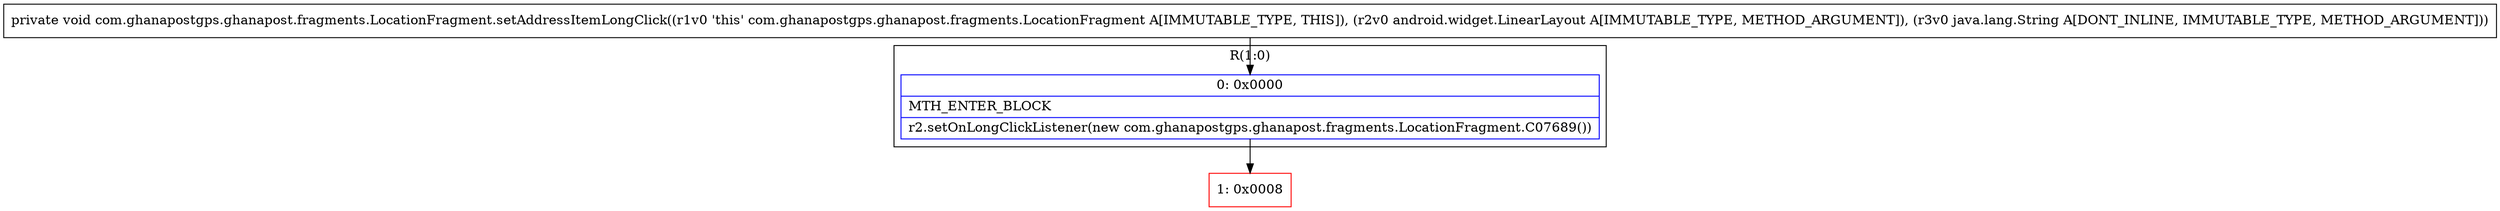 digraph "CFG forcom.ghanapostgps.ghanapost.fragments.LocationFragment.setAddressItemLongClick(Landroid\/widget\/LinearLayout;Ljava\/lang\/String;)V" {
subgraph cluster_Region_1966147383 {
label = "R(1:0)";
node [shape=record,color=blue];
Node_0 [shape=record,label="{0\:\ 0x0000|MTH_ENTER_BLOCK\l|r2.setOnLongClickListener(new com.ghanapostgps.ghanapost.fragments.LocationFragment.C07689())\l}"];
}
Node_1 [shape=record,color=red,label="{1\:\ 0x0008}"];
MethodNode[shape=record,label="{private void com.ghanapostgps.ghanapost.fragments.LocationFragment.setAddressItemLongClick((r1v0 'this' com.ghanapostgps.ghanapost.fragments.LocationFragment A[IMMUTABLE_TYPE, THIS]), (r2v0 android.widget.LinearLayout A[IMMUTABLE_TYPE, METHOD_ARGUMENT]), (r3v0 java.lang.String A[DONT_INLINE, IMMUTABLE_TYPE, METHOD_ARGUMENT])) }"];
MethodNode -> Node_0;
Node_0 -> Node_1;
}

